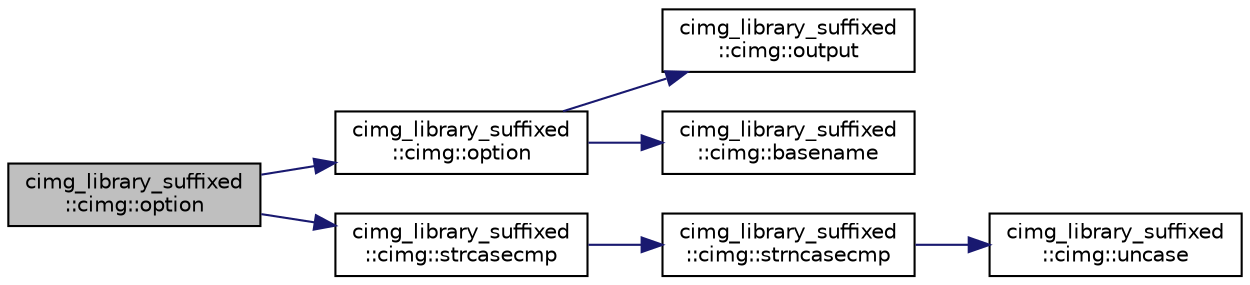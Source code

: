 digraph "cimg_library_suffixed::cimg::option"
{
  edge [fontname="Helvetica",fontsize="10",labelfontname="Helvetica",labelfontsize="10"];
  node [fontname="Helvetica",fontsize="10",shape=record];
  rankdir="LR";
  Node1 [label="cimg_library_suffixed\l::cimg::option",height=0.2,width=0.4,color="black", fillcolor="grey75", style="filled" fontcolor="black"];
  Node1 -> Node2 [color="midnightblue",fontsize="10",style="solid",fontname="Helvetica"];
  Node2 [label="cimg_library_suffixed\l::cimg::option",height=0.2,width=0.4,color="black", fillcolor="white", style="filled",URL="$namespacecimg__library__suffixed_1_1cimg.html#a9b0d24fe7141f14b5322aad84c6ea51b",tooltip="Return options specified on the command line."];
  Node2 -> Node3 [color="midnightblue",fontsize="10",style="solid",fontname="Helvetica"];
  Node3 [label="cimg_library_suffixed\l::cimg::output",height=0.2,width=0.4,color="black", fillcolor="white", style="filled",URL="$namespacecimg__library__suffixed_1_1cimg.html#ada686776cc71803df391eea79cd1b3e5",tooltip="Get/set default output stream for the  library messages."];
  Node2 -> Node4 [color="midnightblue",fontsize="10",style="solid",fontname="Helvetica"];
  Node4 [label="cimg_library_suffixed\l::cimg::basename",height=0.2,width=0.4,color="black", fillcolor="white", style="filled",URL="$namespacecimg__library__suffixed_1_1cimg.html#af26e84fcadfe1425eef3ac452e696541",tooltip="Return the basename of a filename."];
  Node1 -> Node5 [color="midnightblue",fontsize="10",style="solid",fontname="Helvetica"];
  Node5 [label="cimg_library_suffixed\l::cimg::strcasecmp",height=0.2,width=0.4,color="black", fillcolor="white", style="filled",URL="$namespacecimg__library__suffixed_1_1cimg.html#a1c34609cc6fef6f5fe5ffb2f69ad7989",tooltip="Compare two C-strings, ignoring the case."];
  Node5 -> Node6 [color="midnightblue",fontsize="10",style="solid",fontname="Helvetica"];
  Node6 [label="cimg_library_suffixed\l::cimg::strncasecmp",height=0.2,width=0.4,color="black", fillcolor="white", style="filled",URL="$namespacecimg__library__suffixed_1_1cimg.html#a1304046a29511fe0a015173e46607229",tooltip="Compare the first l characters of two C-strings, ignoring the case."];
  Node6 -> Node7 [color="midnightblue",fontsize="10",style="solid",fontname="Helvetica"];
  Node7 [label="cimg_library_suffixed\l::cimg::uncase",height=0.2,width=0.4,color="black", fillcolor="white", style="filled",URL="$namespacecimg__library__suffixed_1_1cimg.html#a531109839b809cdfc0b7ccb24e4b4a05",tooltip="Convert ascii character to lower case."];
}
